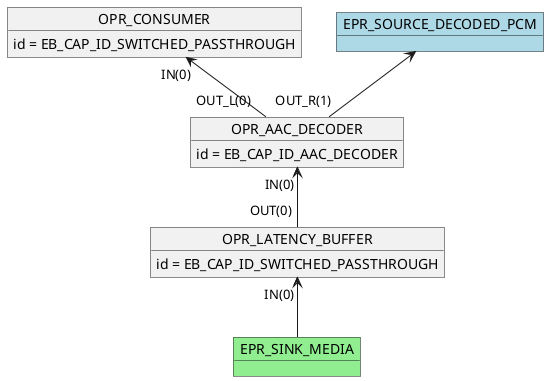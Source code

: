 @startuml

        object OPR_LATENCY_BUFFER
        OPR_LATENCY_BUFFER : id = EB_CAP_ID_SWITCHED_PASSTHROUGH
        object OPR_AAC_DECODER
        OPR_AAC_DECODER : id = EB_CAP_ID_AAC_DECODER
        object OPR_CONSUMER
        OPR_CONSUMER : id = EB_CAP_ID_SWITCHED_PASSTHROUGH
        OPR_AAC_DECODER "IN(0)"<-- "OUT(0)" OPR_LATENCY_BUFFER
        OPR_CONSUMER "IN(0)"<-- "OUT_L(0)" OPR_AAC_DECODER
        object EPR_SINK_MEDIA #lightgreen
        OPR_LATENCY_BUFFER "IN(0)" <-- EPR_SINK_MEDIA
        object EPR_SOURCE_DECODED_PCM #lightblue
        EPR_SOURCE_DECODED_PCM <-- "OUT_R(1)" OPR_AAC_DECODER
    @enduml
